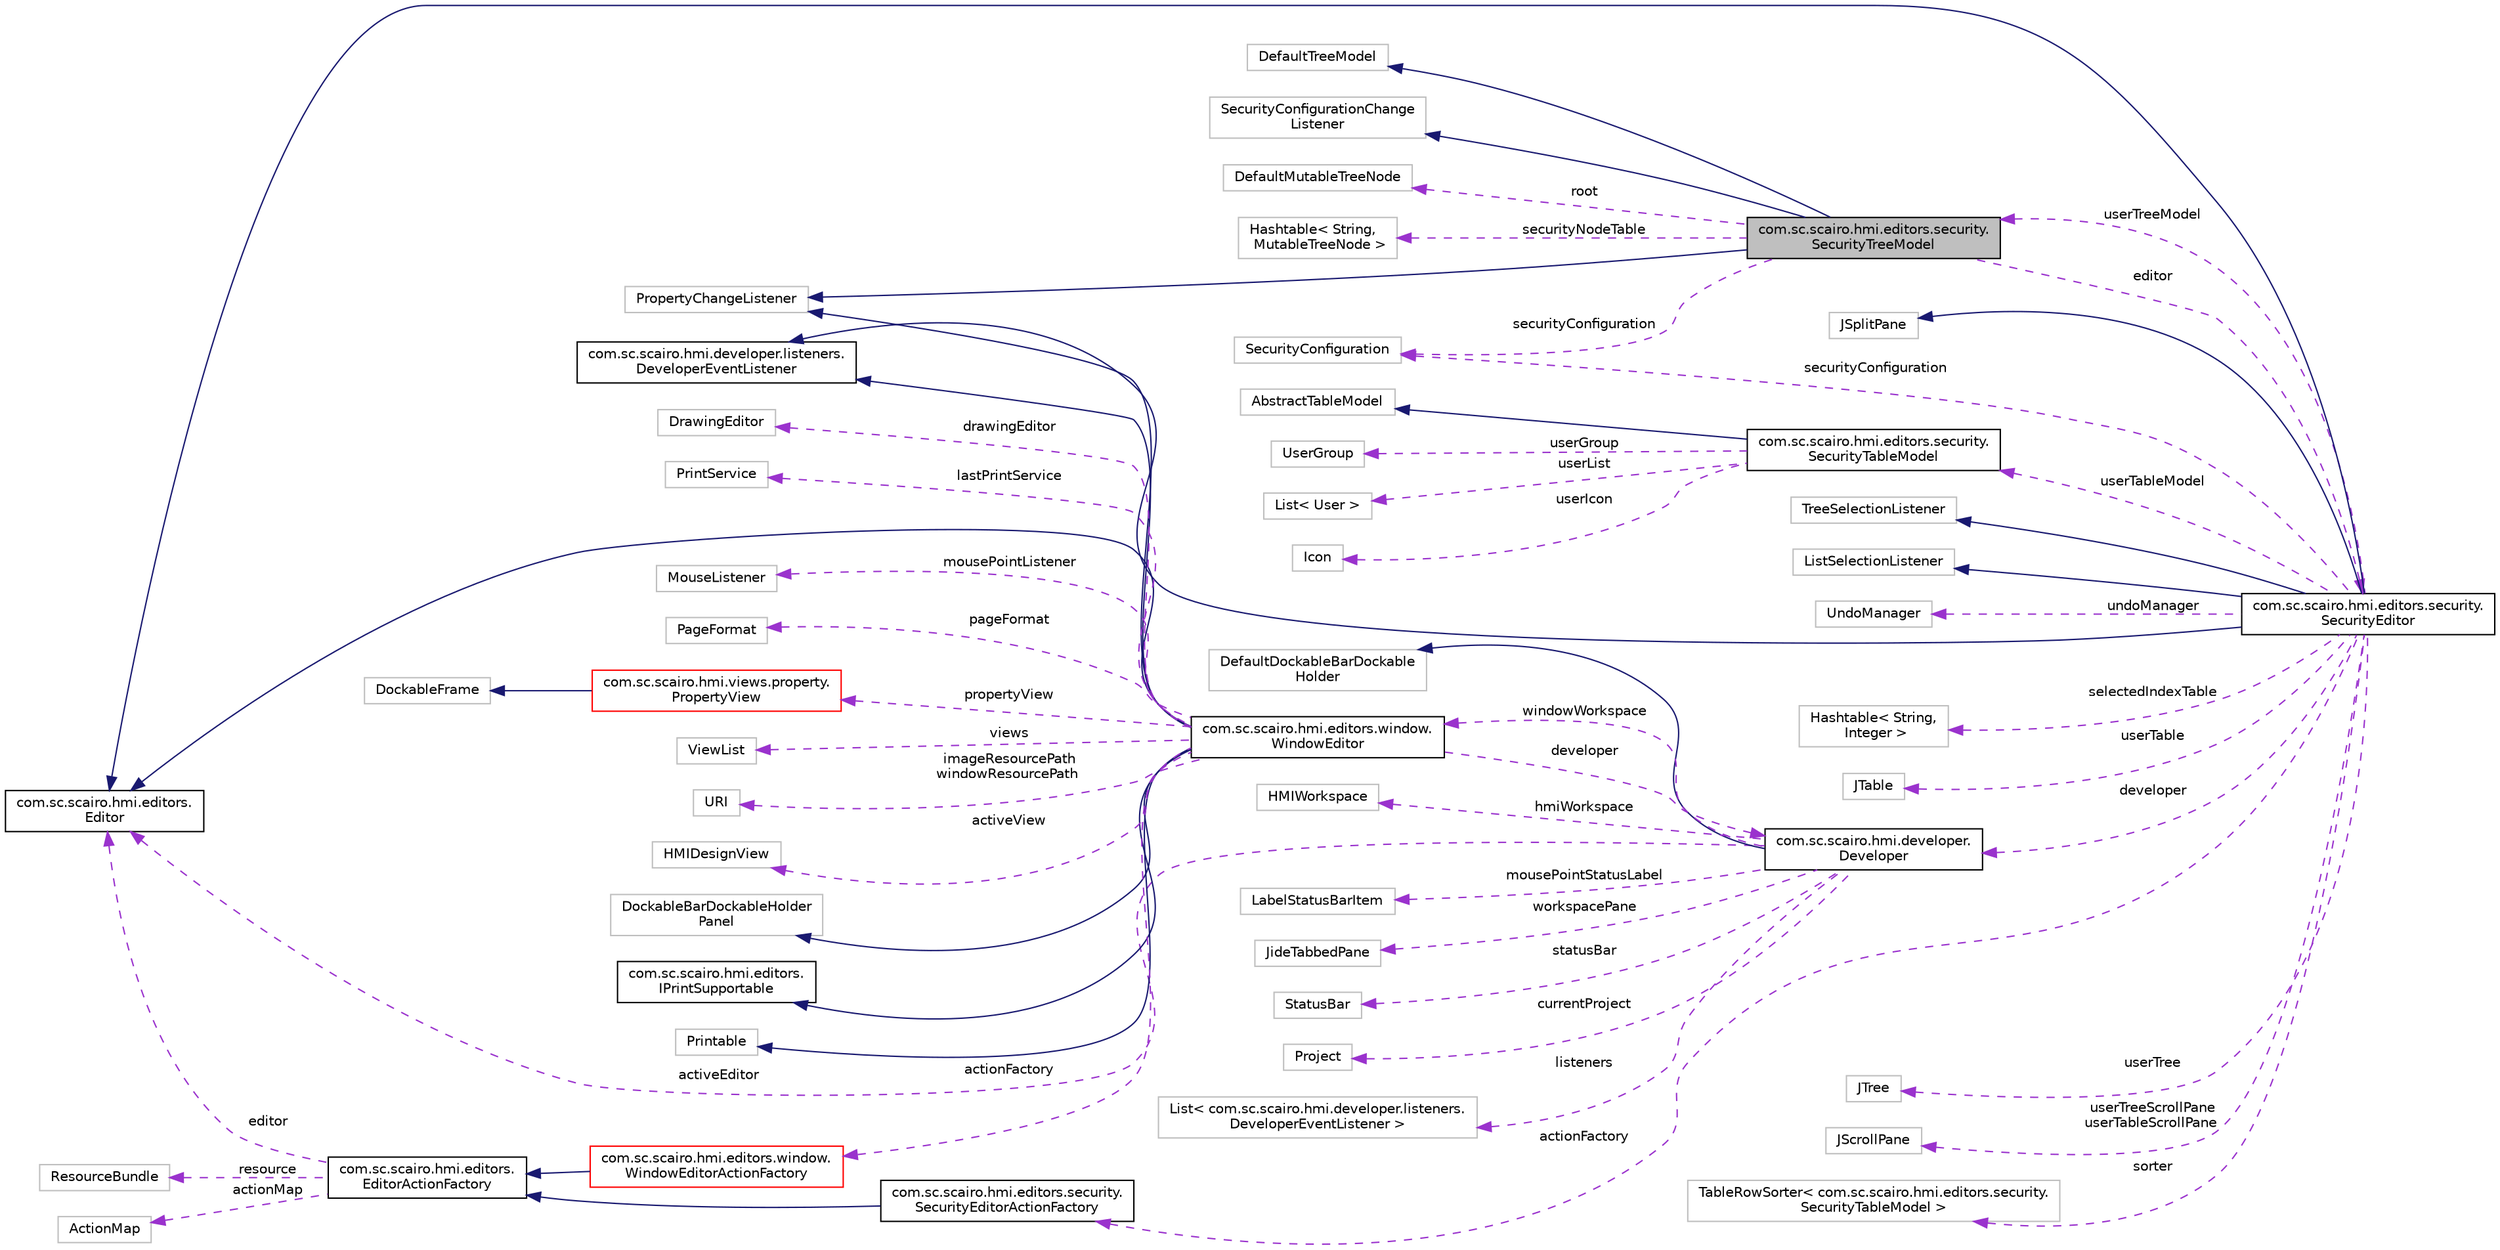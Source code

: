 digraph "com.sc.scairo.hmi.editors.security.SecurityTreeModel"
{
 // LATEX_PDF_SIZE
  edge [fontname="Helvetica",fontsize="10",labelfontname="Helvetica",labelfontsize="10"];
  node [fontname="Helvetica",fontsize="10",shape=record];
  rankdir="LR";
  Node1 [label="com.sc.scairo.hmi.editors.security.\lSecurityTreeModel",height=0.2,width=0.4,color="black", fillcolor="grey75", style="filled", fontcolor="black",tooltip=" "];
  Node2 -> Node1 [dir="back",color="midnightblue",fontsize="10",style="solid",fontname="Helvetica"];
  Node2 [label="DefaultTreeModel",height=0.2,width=0.4,color="grey75", fillcolor="white", style="filled",tooltip=" "];
  Node3 -> Node1 [dir="back",color="midnightblue",fontsize="10",style="solid",fontname="Helvetica"];
  Node3 [label="PropertyChangeListener",height=0.2,width=0.4,color="grey75", fillcolor="white", style="filled",tooltip=" "];
  Node4 -> Node1 [dir="back",color="midnightblue",fontsize="10",style="solid",fontname="Helvetica"];
  Node4 [label="SecurityConfigurationChange\lListener",height=0.2,width=0.4,color="grey75", fillcolor="white", style="filled",tooltip=" "];
  Node5 -> Node1 [dir="back",color="darkorchid3",fontsize="10",style="dashed",label=" root" ,fontname="Helvetica"];
  Node5 [label="DefaultMutableTreeNode",height=0.2,width=0.4,color="grey75", fillcolor="white", style="filled",tooltip=" "];
  Node6 -> Node1 [dir="back",color="darkorchid3",fontsize="10",style="dashed",label=" securityNodeTable" ,fontname="Helvetica"];
  Node6 [label="Hashtable\< String,\l MutableTreeNode \>",height=0.2,width=0.4,color="grey75", fillcolor="white", style="filled",tooltip=" "];
  Node7 -> Node1 [dir="back",color="darkorchid3",fontsize="10",style="dashed",label=" securityConfiguration" ,fontname="Helvetica"];
  Node7 [label="SecurityConfiguration",height=0.2,width=0.4,color="grey75", fillcolor="white", style="filled",tooltip=" "];
  Node8 -> Node1 [dir="back",color="darkorchid3",fontsize="10",style="dashed",label=" editor" ,fontname="Helvetica"];
  Node8 [label="com.sc.scairo.hmi.editors.security.\lSecurityEditor",height=0.2,width=0.4,color="black", fillcolor="white", style="filled",URL="$classcom_1_1sc_1_1scairo_1_1hmi_1_1editors_1_1security_1_1_security_editor.html",tooltip=" "];
  Node9 -> Node8 [dir="back",color="midnightblue",fontsize="10",style="solid",fontname="Helvetica"];
  Node9 [label="JSplitPane",height=0.2,width=0.4,color="grey75", fillcolor="white", style="filled",tooltip=" "];
  Node10 -> Node8 [dir="back",color="midnightblue",fontsize="10",style="solid",fontname="Helvetica"];
  Node10 [label="com.sc.scairo.hmi.developer.listeners.\lDeveloperEventListener",height=0.2,width=0.4,color="black", fillcolor="white", style="filled",URL="$interfacecom_1_1sc_1_1scairo_1_1hmi_1_1developer_1_1listeners_1_1_developer_event_listener.html",tooltip=" "];
  Node11 -> Node8 [dir="back",color="midnightblue",fontsize="10",style="solid",fontname="Helvetica"];
  Node11 [label="com.sc.scairo.hmi.editors.\lEditor",height=0.2,width=0.4,color="black", fillcolor="white", style="filled",URL="$interfacecom_1_1sc_1_1scairo_1_1hmi_1_1editors_1_1_editor.html",tooltip=" "];
  Node12 -> Node8 [dir="back",color="midnightblue",fontsize="10",style="solid",fontname="Helvetica"];
  Node12 [label="TreeSelectionListener",height=0.2,width=0.4,color="grey75", fillcolor="white", style="filled",tooltip=" "];
  Node13 -> Node8 [dir="back",color="midnightblue",fontsize="10",style="solid",fontname="Helvetica"];
  Node13 [label="ListSelectionListener",height=0.2,width=0.4,color="grey75", fillcolor="white", style="filled",tooltip=" "];
  Node14 -> Node8 [dir="back",color="darkorchid3",fontsize="10",style="dashed",label=" undoManager" ,fontname="Helvetica"];
  Node14 [label="UndoManager",height=0.2,width=0.4,color="grey75", fillcolor="white", style="filled",tooltip=" "];
  Node15 -> Node8 [dir="back",color="darkorchid3",fontsize="10",style="dashed",label=" userTableModel" ,fontname="Helvetica"];
  Node15 [label="com.sc.scairo.hmi.editors.security.\lSecurityTableModel",height=0.2,width=0.4,color="black", fillcolor="white", style="filled",URL="$classcom_1_1sc_1_1scairo_1_1hmi_1_1editors_1_1security_1_1_security_table_model.html",tooltip=" "];
  Node16 -> Node15 [dir="back",color="midnightblue",fontsize="10",style="solid",fontname="Helvetica"];
  Node16 [label="AbstractTableModel",height=0.2,width=0.4,color="grey75", fillcolor="white", style="filled",tooltip=" "];
  Node17 -> Node15 [dir="back",color="darkorchid3",fontsize="10",style="dashed",label=" userGroup" ,fontname="Helvetica"];
  Node17 [label="UserGroup",height=0.2,width=0.4,color="grey75", fillcolor="white", style="filled",tooltip=" "];
  Node18 -> Node15 [dir="back",color="darkorchid3",fontsize="10",style="dashed",label=" userList" ,fontname="Helvetica"];
  Node18 [label="List\< User \>",height=0.2,width=0.4,color="grey75", fillcolor="white", style="filled",tooltip=" "];
  Node19 -> Node15 [dir="back",color="darkorchid3",fontsize="10",style="dashed",label=" userIcon" ,fontname="Helvetica"];
  Node19 [label="Icon",height=0.2,width=0.4,color="grey75", fillcolor="white", style="filled",tooltip=" "];
  Node7 -> Node8 [dir="back",color="darkorchid3",fontsize="10",style="dashed",label=" securityConfiguration" ,fontname="Helvetica"];
  Node20 -> Node8 [dir="back",color="darkorchid3",fontsize="10",style="dashed",label=" selectedIndexTable" ,fontname="Helvetica"];
  Node20 [label="Hashtable\< String,\l Integer \>",height=0.2,width=0.4,color="grey75", fillcolor="white", style="filled",tooltip=" "];
  Node1 -> Node8 [dir="back",color="darkorchid3",fontsize="10",style="dashed",label=" userTreeModel" ,fontname="Helvetica"];
  Node21 -> Node8 [dir="back",color="darkorchid3",fontsize="10",style="dashed",label=" userTable" ,fontname="Helvetica"];
  Node21 [label="JTable",height=0.2,width=0.4,color="grey75", fillcolor="white", style="filled",tooltip=" "];
  Node22 -> Node8 [dir="back",color="darkorchid3",fontsize="10",style="dashed",label=" actionFactory" ,fontname="Helvetica"];
  Node22 [label="com.sc.scairo.hmi.editors.security.\lSecurityEditorActionFactory",height=0.2,width=0.4,color="black", fillcolor="white", style="filled",URL="$classcom_1_1sc_1_1scairo_1_1hmi_1_1editors_1_1security_1_1_security_editor_action_factory.html",tooltip=" "];
  Node23 -> Node22 [dir="back",color="midnightblue",fontsize="10",style="solid",fontname="Helvetica"];
  Node23 [label="com.sc.scairo.hmi.editors.\lEditorActionFactory",height=0.2,width=0.4,color="black", fillcolor="white", style="filled",URL="$classcom_1_1sc_1_1scairo_1_1hmi_1_1editors_1_1_editor_action_factory.html",tooltip=" "];
  Node24 -> Node23 [dir="back",color="darkorchid3",fontsize="10",style="dashed",label=" resource" ,fontname="Helvetica"];
  Node24 [label="ResourceBundle",height=0.2,width=0.4,color="grey75", fillcolor="white", style="filled",tooltip=" "];
  Node25 -> Node23 [dir="back",color="darkorchid3",fontsize="10",style="dashed",label=" actionMap" ,fontname="Helvetica"];
  Node25 [label="ActionMap",height=0.2,width=0.4,color="grey75", fillcolor="white", style="filled",tooltip=" "];
  Node11 -> Node23 [dir="back",color="darkorchid3",fontsize="10",style="dashed",label=" editor" ,fontname="Helvetica"];
  Node26 -> Node8 [dir="back",color="darkorchid3",fontsize="10",style="dashed",label=" developer" ,fontname="Helvetica"];
  Node26 [label="com.sc.scairo.hmi.developer.\lDeveloper",height=0.2,width=0.4,color="black", fillcolor="white", style="filled",URL="$classcom_1_1sc_1_1scairo_1_1hmi_1_1developer_1_1_developer.html",tooltip=" "];
  Node27 -> Node26 [dir="back",color="midnightblue",fontsize="10",style="solid",fontname="Helvetica"];
  Node27 [label="DefaultDockableBarDockable\lHolder",height=0.2,width=0.4,color="grey75", fillcolor="white", style="filled",tooltip=" "];
  Node28 -> Node26 [dir="back",color="darkorchid3",fontsize="10",style="dashed",label=" hmiWorkspace" ,fontname="Helvetica"];
  Node28 [label="HMIWorkspace",height=0.2,width=0.4,color="grey75", fillcolor="white", style="filled",tooltip=" "];
  Node29 -> Node26 [dir="back",color="darkorchid3",fontsize="10",style="dashed",label=" windowWorkspace" ,fontname="Helvetica"];
  Node29 [label="com.sc.scairo.hmi.editors.window.\lWindowEditor",height=0.2,width=0.4,color="black", fillcolor="white", style="filled",URL="$classcom_1_1sc_1_1scairo_1_1hmi_1_1editors_1_1window_1_1_window_editor.html",tooltip=" "];
  Node30 -> Node29 [dir="back",color="midnightblue",fontsize="10",style="solid",fontname="Helvetica"];
  Node30 [label="DockableBarDockableHolder\lPanel",height=0.2,width=0.4,color="grey75", fillcolor="white", style="filled",tooltip=" "];
  Node10 -> Node29 [dir="back",color="midnightblue",fontsize="10",style="solid",fontname="Helvetica"];
  Node3 -> Node29 [dir="back",color="midnightblue",fontsize="10",style="solid",fontname="Helvetica"];
  Node11 -> Node29 [dir="back",color="midnightblue",fontsize="10",style="solid",fontname="Helvetica"];
  Node31 -> Node29 [dir="back",color="midnightblue",fontsize="10",style="solid",fontname="Helvetica"];
  Node31 [label="com.sc.scairo.hmi.editors.\lIPrintSupportable",height=0.2,width=0.4,color="black", fillcolor="white", style="filled",URL="$interfacecom_1_1sc_1_1scairo_1_1hmi_1_1editors_1_1_i_print_supportable.html",tooltip=" "];
  Node32 -> Node29 [dir="back",color="midnightblue",fontsize="10",style="solid",fontname="Helvetica"];
  Node32 [label="Printable",height=0.2,width=0.4,color="grey75", fillcolor="white", style="filled",tooltip=" "];
  Node33 -> Node29 [dir="back",color="darkorchid3",fontsize="10",style="dashed",label=" drawingEditor" ,fontname="Helvetica"];
  Node33 [label="DrawingEditor",height=0.2,width=0.4,color="grey75", fillcolor="white", style="filled",tooltip=" "];
  Node34 -> Node29 [dir="back",color="darkorchid3",fontsize="10",style="dashed",label=" lastPrintService" ,fontname="Helvetica"];
  Node34 [label="PrintService",height=0.2,width=0.4,color="grey75", fillcolor="white", style="filled",tooltip=" "];
  Node35 -> Node29 [dir="back",color="darkorchid3",fontsize="10",style="dashed",label=" mousePointListener" ,fontname="Helvetica"];
  Node35 [label="MouseListener",height=0.2,width=0.4,color="grey75", fillcolor="white", style="filled",tooltip=" "];
  Node36 -> Node29 [dir="back",color="darkorchid3",fontsize="10",style="dashed",label=" pageFormat" ,fontname="Helvetica"];
  Node36 [label="PageFormat",height=0.2,width=0.4,color="grey75", fillcolor="white", style="filled",tooltip=" "];
  Node37 -> Node29 [dir="back",color="darkorchid3",fontsize="10",style="dashed",label=" views" ,fontname="Helvetica"];
  Node37 [label="ViewList",height=0.2,width=0.4,color="grey75", fillcolor="white", style="filled",tooltip=" "];
  Node38 -> Node29 [dir="back",color="darkorchid3",fontsize="10",style="dashed",label=" imageResourcePath\nwindowResourcePath" ,fontname="Helvetica"];
  Node38 [label="URI",height=0.2,width=0.4,color="grey75", fillcolor="white", style="filled",tooltip=" "];
  Node39 -> Node29 [dir="back",color="darkorchid3",fontsize="10",style="dashed",label=" activeView" ,fontname="Helvetica"];
  Node39 [label="HMIDesignView",height=0.2,width=0.4,color="grey75", fillcolor="white", style="filled",tooltip=" "];
  Node26 -> Node29 [dir="back",color="darkorchid3",fontsize="10",style="dashed",label=" developer" ,fontname="Helvetica"];
  Node40 -> Node29 [dir="back",color="darkorchid3",fontsize="10",style="dashed",label=" propertyView" ,fontname="Helvetica"];
  Node40 [label="com.sc.scairo.hmi.views.property.\lPropertyView",height=0.2,width=0.4,color="red", fillcolor="white", style="filled",URL="$classcom_1_1sc_1_1scairo_1_1hmi_1_1views_1_1property_1_1_property_view.html",tooltip=" "];
  Node41 -> Node40 [dir="back",color="midnightblue",fontsize="10",style="solid",fontname="Helvetica"];
  Node41 [label="DockableFrame",height=0.2,width=0.4,color="grey75", fillcolor="white", style="filled",tooltip=" "];
  Node66 -> Node29 [dir="back",color="darkorchid3",fontsize="10",style="dashed",label=" actionFactory" ,fontname="Helvetica"];
  Node66 [label="com.sc.scairo.hmi.editors.window.\lWindowEditorActionFactory",height=0.2,width=0.4,color="red", fillcolor="white", style="filled",URL="$classcom_1_1sc_1_1scairo_1_1hmi_1_1editors_1_1window_1_1_window_editor_action_factory.html",tooltip=" "];
  Node23 -> Node66 [dir="back",color="midnightblue",fontsize="10",style="solid",fontname="Helvetica"];
  Node71 -> Node26 [dir="back",color="darkorchid3",fontsize="10",style="dashed",label=" mousePointStatusLabel" ,fontname="Helvetica"];
  Node71 [label="LabelStatusBarItem",height=0.2,width=0.4,color="grey75", fillcolor="white", style="filled",tooltip=" "];
  Node72 -> Node26 [dir="back",color="darkorchid3",fontsize="10",style="dashed",label=" workspacePane" ,fontname="Helvetica"];
  Node72 [label="JideTabbedPane",height=0.2,width=0.4,color="grey75", fillcolor="white", style="filled",tooltip=" "];
  Node73 -> Node26 [dir="back",color="darkorchid3",fontsize="10",style="dashed",label=" statusBar" ,fontname="Helvetica"];
  Node73 [label="StatusBar",height=0.2,width=0.4,color="grey75", fillcolor="white", style="filled",tooltip=" "];
  Node74 -> Node26 [dir="back",color="darkorchid3",fontsize="10",style="dashed",label=" currentProject" ,fontname="Helvetica"];
  Node74 [label="Project",height=0.2,width=0.4,color="grey75", fillcolor="white", style="filled",tooltip=" "];
  Node75 -> Node26 [dir="back",color="darkorchid3",fontsize="10",style="dashed",label=" listeners" ,fontname="Helvetica"];
  Node75 [label="List\< com.sc.scairo.hmi.developer.listeners.\lDeveloperEventListener \>",height=0.2,width=0.4,color="grey75", fillcolor="white", style="filled",tooltip=" "];
  Node11 -> Node26 [dir="back",color="darkorchid3",fontsize="10",style="dashed",label=" activeEditor" ,fontname="Helvetica"];
  Node76 -> Node8 [dir="back",color="darkorchid3",fontsize="10",style="dashed",label=" userTree" ,fontname="Helvetica"];
  Node76 [label="JTree",height=0.2,width=0.4,color="grey75", fillcolor="white", style="filled",tooltip=" "];
  Node77 -> Node8 [dir="back",color="darkorchid3",fontsize="10",style="dashed",label=" userTreeScrollPane\nuserTableScrollPane" ,fontname="Helvetica"];
  Node77 [label="JScrollPane",height=0.2,width=0.4,color="grey75", fillcolor="white", style="filled",tooltip=" "];
  Node78 -> Node8 [dir="back",color="darkorchid3",fontsize="10",style="dashed",label=" sorter" ,fontname="Helvetica"];
  Node78 [label="TableRowSorter\< com.sc.scairo.hmi.editors.security.\lSecurityTableModel \>",height=0.2,width=0.4,color="grey75", fillcolor="white", style="filled",tooltip=" "];
}
